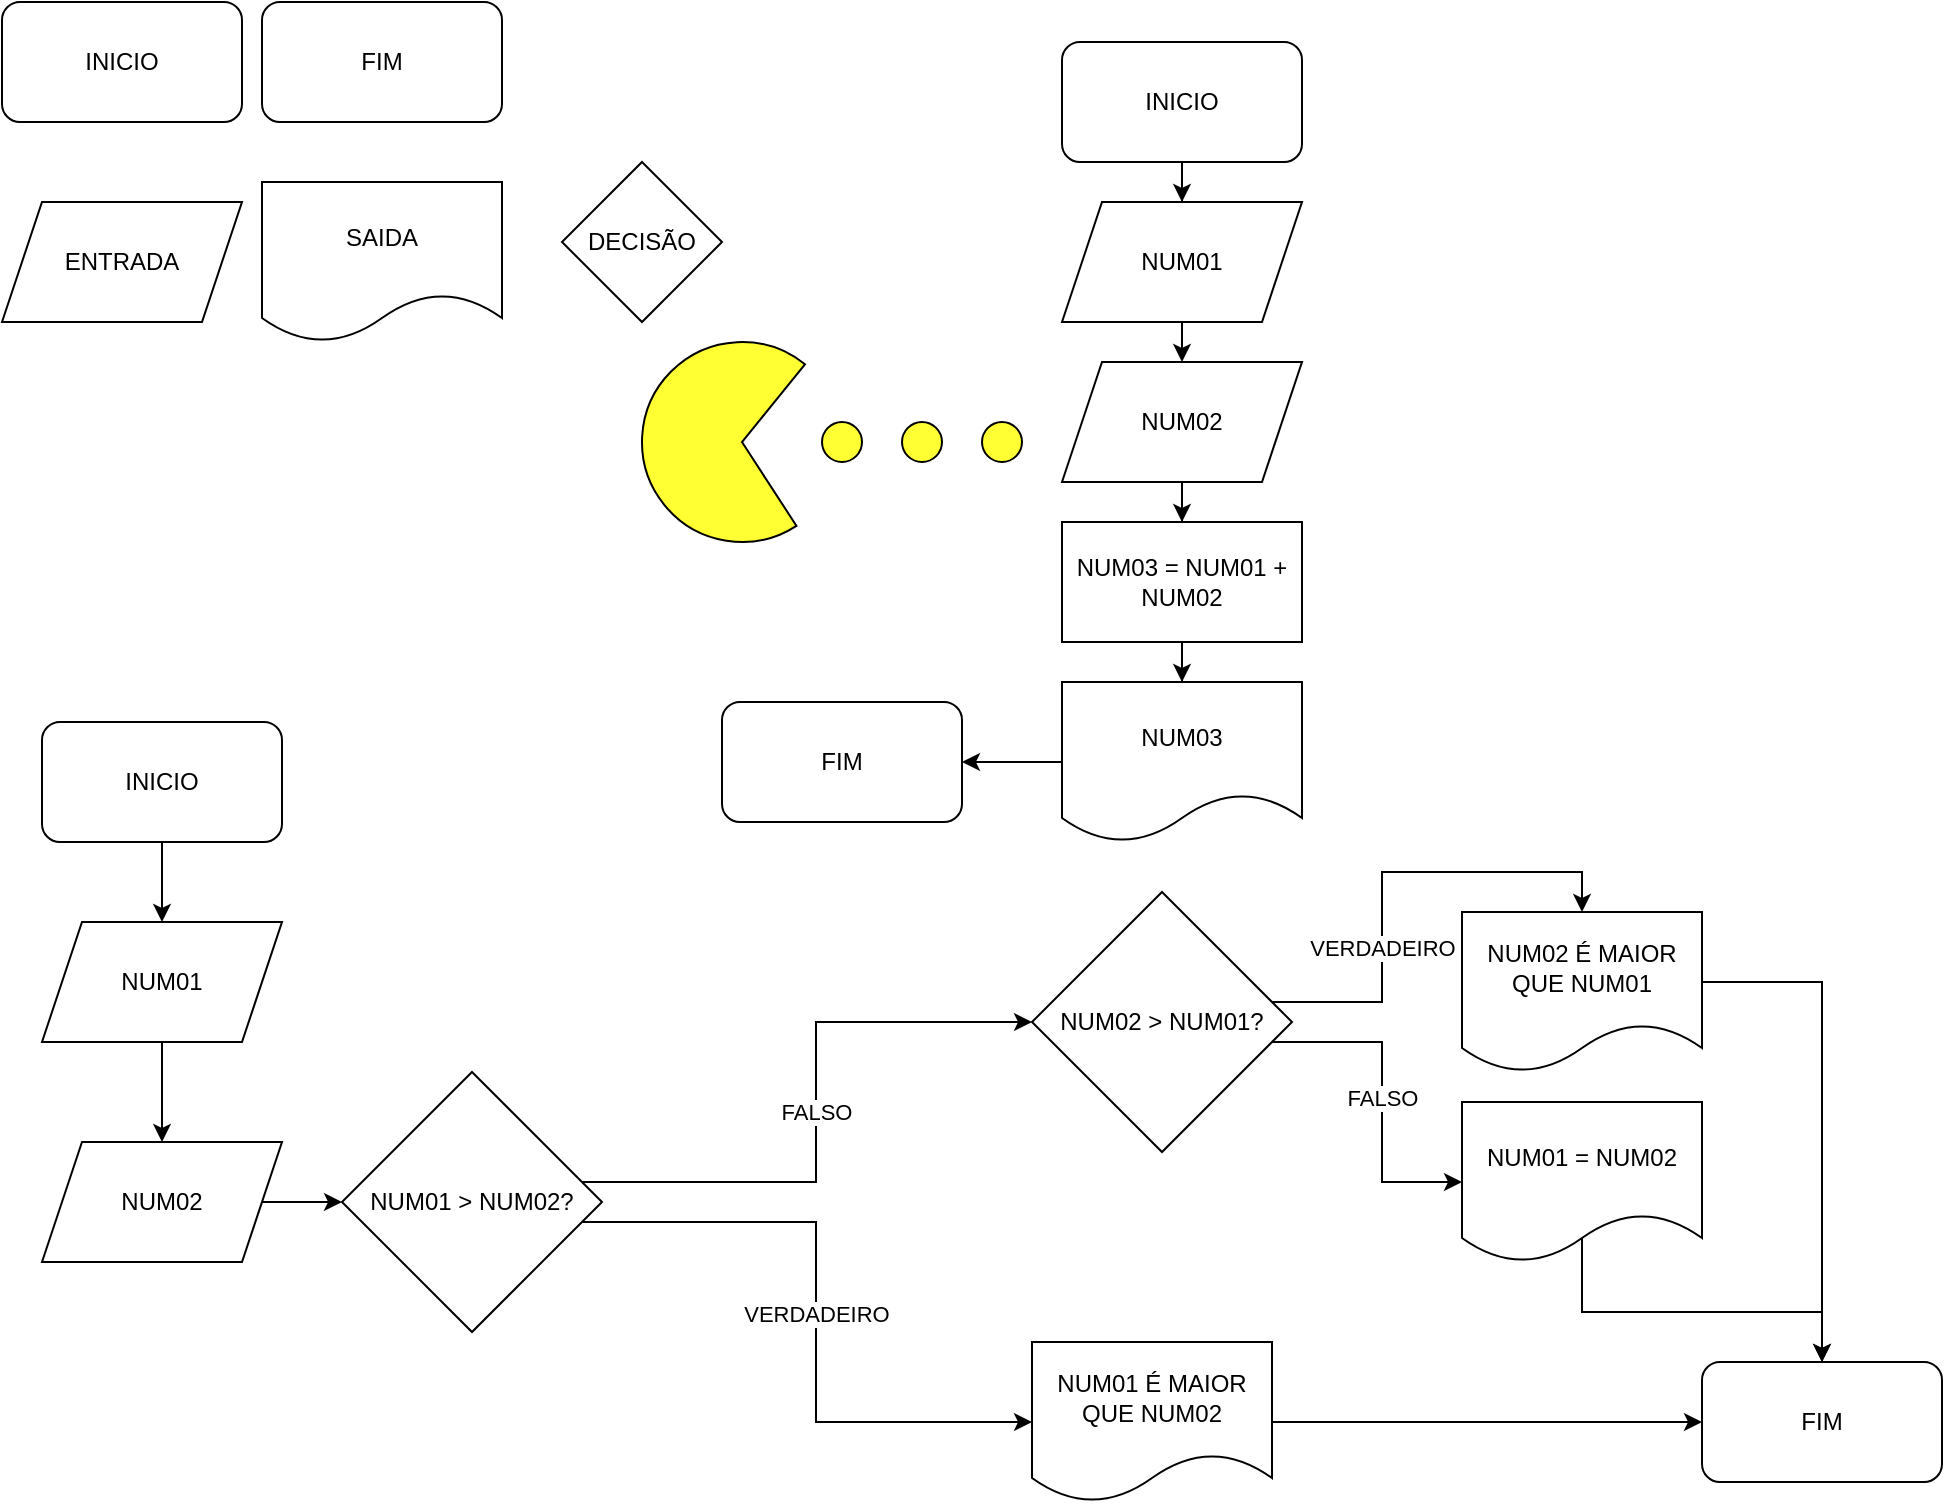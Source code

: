 <mxfile version="17.1.3" type="github"><diagram id="b9QGxuBSLFQ8rvJGyTGc" name="Page-1"><mxGraphModel dx="914" dy="493" grid="1" gridSize="10" guides="1" tooltips="1" connect="1" arrows="1" fold="1" page="1" pageScale="1" pageWidth="827" pageHeight="1169" math="0" shadow="0"><root><mxCell id="0"/><mxCell id="1" parent="0"/><mxCell id="3aRN2a9NtpHdeBiv67i--1" value="INICIO" style="rounded=1;whiteSpace=wrap;html=1;" vertex="1" parent="1"><mxGeometry x="10" y="10" width="120" height="60" as="geometry"/></mxCell><mxCell id="3aRN2a9NtpHdeBiv67i--2" value="FIM" style="rounded=1;whiteSpace=wrap;html=1;" vertex="1" parent="1"><mxGeometry x="140" y="10" width="120" height="60" as="geometry"/></mxCell><mxCell id="3aRN2a9NtpHdeBiv67i--4" value="ENTRADA" style="shape=parallelogram;perimeter=parallelogramPerimeter;whiteSpace=wrap;html=1;fixedSize=1;" vertex="1" parent="1"><mxGeometry x="10" y="110" width="120" height="60" as="geometry"/></mxCell><mxCell id="3aRN2a9NtpHdeBiv67i--8" value="DECISÃO" style="rhombus;whiteSpace=wrap;html=1;" vertex="1" parent="1"><mxGeometry x="290" y="90" width="80" height="80" as="geometry"/></mxCell><mxCell id="3aRN2a9NtpHdeBiv67i--9" value="SAIDA" style="shape=document;whiteSpace=wrap;html=1;boundedLbl=1;" vertex="1" parent="1"><mxGeometry x="140" y="100" width="120" height="80" as="geometry"/></mxCell><mxCell id="3aRN2a9NtpHdeBiv67i--18" style="edgeStyle=orthogonalEdgeStyle;rounded=0;orthogonalLoop=1;jettySize=auto;html=1;" edge="1" parent="1" source="3aRN2a9NtpHdeBiv67i--10" target="3aRN2a9NtpHdeBiv67i--13"><mxGeometry relative="1" as="geometry"/></mxCell><mxCell id="3aRN2a9NtpHdeBiv67i--19" style="edgeStyle=orthogonalEdgeStyle;rounded=0;orthogonalLoop=1;jettySize=auto;html=1;" edge="1" parent="1" source="3aRN2a9NtpHdeBiv67i--10" target="3aRN2a9NtpHdeBiv67i--17"><mxGeometry relative="1" as="geometry"/></mxCell><mxCell id="3aRN2a9NtpHdeBiv67i--10" value="INICIO" style="rounded=1;whiteSpace=wrap;html=1;" vertex="1" parent="1"><mxGeometry x="540" y="30" width="120" height="60" as="geometry"/></mxCell><mxCell id="3aRN2a9NtpHdeBiv67i--13" value="NUM01" style="shape=parallelogram;perimeter=parallelogramPerimeter;whiteSpace=wrap;html=1;fixedSize=1;" vertex="1" parent="1"><mxGeometry x="540" y="110" width="120" height="60" as="geometry"/></mxCell><mxCell id="3aRN2a9NtpHdeBiv67i--27" style="edgeStyle=orthogonalEdgeStyle;rounded=0;orthogonalLoop=1;jettySize=auto;html=1;exitX=0.5;exitY=1;exitDx=0;exitDy=0;" edge="1" parent="1" source="3aRN2a9NtpHdeBiv67i--17" target="3aRN2a9NtpHdeBiv67i--7"><mxGeometry relative="1" as="geometry"/></mxCell><mxCell id="3aRN2a9NtpHdeBiv67i--17" value="&lt;div&gt;NUM02&lt;/div&gt;" style="shape=parallelogram;perimeter=parallelogramPerimeter;whiteSpace=wrap;html=1;fixedSize=1;" vertex="1" parent="1"><mxGeometry x="540" y="190" width="120" height="60" as="geometry"/></mxCell><mxCell id="3aRN2a9NtpHdeBiv67i--29" style="edgeStyle=orthogonalEdgeStyle;rounded=0;orthogonalLoop=1;jettySize=auto;html=1;" edge="1" parent="1" source="3aRN2a9NtpHdeBiv67i--23" target="3aRN2a9NtpHdeBiv67i--24"><mxGeometry relative="1" as="geometry"/></mxCell><mxCell id="3aRN2a9NtpHdeBiv67i--23" value="NUM03" style="shape=document;whiteSpace=wrap;html=1;boundedLbl=1;" vertex="1" parent="1"><mxGeometry x="540" y="350" width="120" height="80" as="geometry"/></mxCell><mxCell id="3aRN2a9NtpHdeBiv67i--24" value="FIM" style="rounded=1;whiteSpace=wrap;html=1;" vertex="1" parent="1"><mxGeometry x="370" y="360" width="120" height="60" as="geometry"/></mxCell><mxCell id="3aRN2a9NtpHdeBiv67i--28" style="edgeStyle=orthogonalEdgeStyle;rounded=0;orthogonalLoop=1;jettySize=auto;html=1;entryX=0.5;entryY=0;entryDx=0;entryDy=0;" edge="1" parent="1" source="3aRN2a9NtpHdeBiv67i--7" target="3aRN2a9NtpHdeBiv67i--23"><mxGeometry relative="1" as="geometry"/></mxCell><mxCell id="3aRN2a9NtpHdeBiv67i--7" value="NUM03 = NUM01 + NUM02" style="rounded=0;whiteSpace=wrap;html=1;" vertex="1" parent="1"><mxGeometry x="540" y="270" width="120" height="60" as="geometry"/></mxCell><mxCell id="3aRN2a9NtpHdeBiv67i--31" value="" style="verticalLabelPosition=bottom;verticalAlign=top;html=1;shape=mxgraph.basic.pie;startAngle=0.2;endAngle=0.9;rotation=75;fillColor=#FFFF33;" vertex="1" parent="1"><mxGeometry x="330" y="180" width="100" height="100" as="geometry"/></mxCell><mxCell id="3aRN2a9NtpHdeBiv67i--33" value="" style="verticalLabelPosition=bottom;verticalAlign=top;html=1;shape=mxgraph.flowchart.on-page_reference;fillColor=#FFFF33;" vertex="1" parent="1"><mxGeometry x="420" y="220" width="20" height="20" as="geometry"/></mxCell><mxCell id="3aRN2a9NtpHdeBiv67i--34" value="" style="verticalLabelPosition=bottom;verticalAlign=top;html=1;shape=mxgraph.flowchart.on-page_reference;fillColor=#FFFF33;" vertex="1" parent="1"><mxGeometry x="460" y="220" width="20" height="20" as="geometry"/></mxCell><mxCell id="3aRN2a9NtpHdeBiv67i--35" value="" style="verticalLabelPosition=bottom;verticalAlign=top;html=1;shape=mxgraph.flowchart.on-page_reference;fillColor=#FFFF33;" vertex="1" parent="1"><mxGeometry x="500" y="220" width="20" height="20" as="geometry"/></mxCell><mxCell id="3aRN2a9NtpHdeBiv67i--40" style="edgeStyle=orthogonalEdgeStyle;rounded=0;orthogonalLoop=1;jettySize=auto;html=1;entryX=0.5;entryY=0;entryDx=0;entryDy=0;" edge="1" parent="1" source="3aRN2a9NtpHdeBiv67i--37" target="3aRN2a9NtpHdeBiv67i--38"><mxGeometry relative="1" as="geometry"/></mxCell><mxCell id="3aRN2a9NtpHdeBiv67i--37" value="INICIO" style="rounded=1;whiteSpace=wrap;html=1;" vertex="1" parent="1"><mxGeometry x="30" y="370" width="120" height="60" as="geometry"/></mxCell><mxCell id="3aRN2a9NtpHdeBiv67i--41" style="edgeStyle=orthogonalEdgeStyle;rounded=0;orthogonalLoop=1;jettySize=auto;html=1;" edge="1" parent="1" source="3aRN2a9NtpHdeBiv67i--38" target="3aRN2a9NtpHdeBiv67i--39"><mxGeometry relative="1" as="geometry"/></mxCell><mxCell id="3aRN2a9NtpHdeBiv67i--38" value="NUM01" style="shape=parallelogram;perimeter=parallelogramPerimeter;whiteSpace=wrap;html=1;fixedSize=1;" vertex="1" parent="1"><mxGeometry x="30" y="470" width="120" height="60" as="geometry"/></mxCell><mxCell id="3aRN2a9NtpHdeBiv67i--43" style="edgeStyle=orthogonalEdgeStyle;rounded=0;orthogonalLoop=1;jettySize=auto;html=1;" edge="1" parent="1" source="3aRN2a9NtpHdeBiv67i--39"><mxGeometry relative="1" as="geometry"><mxPoint x="180" y="610.059" as="targetPoint"/></mxGeometry></mxCell><mxCell id="3aRN2a9NtpHdeBiv67i--39" value="&lt;div&gt;NUM02&lt;/div&gt;" style="shape=parallelogram;perimeter=parallelogramPerimeter;whiteSpace=wrap;html=1;fixedSize=1;" vertex="1" parent="1"><mxGeometry x="30" y="580" width="120" height="60" as="geometry"/></mxCell><mxCell id="3aRN2a9NtpHdeBiv67i--58" value="VERDADEIRO" style="edgeStyle=orthogonalEdgeStyle;rounded=0;orthogonalLoop=1;jettySize=auto;html=1;" edge="1" parent="1" source="3aRN2a9NtpHdeBiv67i--44" target="3aRN2a9NtpHdeBiv67i--52"><mxGeometry relative="1" as="geometry"><Array as="points"><mxPoint x="417" y="620"/><mxPoint x="417" y="720"/></Array></mxGeometry></mxCell><mxCell id="3aRN2a9NtpHdeBiv67i--59" value="FALSO" style="edgeStyle=orthogonalEdgeStyle;rounded=0;orthogonalLoop=1;jettySize=auto;html=1;" edge="1" parent="1" source="3aRN2a9NtpHdeBiv67i--44" target="3aRN2a9NtpHdeBiv67i--60"><mxGeometry relative="1" as="geometry"><mxPoint x="530" y="510.059" as="targetPoint"/><Array as="points"><mxPoint x="417" y="600"/><mxPoint x="417" y="520"/></Array></mxGeometry></mxCell><mxCell id="3aRN2a9NtpHdeBiv67i--44" value="NUM01 &amp;gt; NUM02?" style="rhombus;whiteSpace=wrap;html=1;" vertex="1" parent="1"><mxGeometry x="180" y="545" width="130" height="130" as="geometry"/></mxCell><mxCell id="3aRN2a9NtpHdeBiv67i--57" value="VERDADEIRO" style="edgeStyle=orthogonalEdgeStyle;rounded=0;orthogonalLoop=1;jettySize=auto;html=1;entryX=0.5;entryY=0;entryDx=0;entryDy=0;" edge="1" parent="1" source="3aRN2a9NtpHdeBiv67i--60" target="3aRN2a9NtpHdeBiv67i--62"><mxGeometry x="-0.318" relative="1" as="geometry"><mxPoint x="650" y="510.059" as="sourcePoint"/><Array as="points"><mxPoint x="700" y="510"/><mxPoint x="700" y="445"/><mxPoint x="800" y="445"/></Array><mxPoint as="offset"/></mxGeometry></mxCell><mxCell id="3aRN2a9NtpHdeBiv67i--55" style="edgeStyle=orthogonalEdgeStyle;rounded=0;orthogonalLoop=1;jettySize=auto;html=1;" edge="1" parent="1" source="3aRN2a9NtpHdeBiv67i--52" target="3aRN2a9NtpHdeBiv67i--54"><mxGeometry relative="1" as="geometry"><mxPoint x="760" y="710" as="targetPoint"/></mxGeometry></mxCell><mxCell id="3aRN2a9NtpHdeBiv67i--52" value="NUM01 É MAIOR QUE NUM02" style="shape=document;whiteSpace=wrap;html=1;boundedLbl=1;" vertex="1" parent="1"><mxGeometry x="525" y="680" width="120" height="80" as="geometry"/></mxCell><mxCell id="3aRN2a9NtpHdeBiv67i--54" value="FIM" style="rounded=1;whiteSpace=wrap;html=1;" vertex="1" parent="1"><mxGeometry x="860" y="690" width="120" height="60" as="geometry"/></mxCell><mxCell id="3aRN2a9NtpHdeBiv67i--65" value="FALSO" style="edgeStyle=orthogonalEdgeStyle;rounded=0;orthogonalLoop=1;jettySize=auto;html=1;" edge="1" parent="1" source="3aRN2a9NtpHdeBiv67i--60" target="3aRN2a9NtpHdeBiv67i--64"><mxGeometry relative="1" as="geometry"><Array as="points"><mxPoint x="700" y="530"/><mxPoint x="700" y="600"/></Array></mxGeometry></mxCell><mxCell id="3aRN2a9NtpHdeBiv67i--60" value="NUM02 &amp;gt; NUM01?" style="rhombus;whiteSpace=wrap;html=1;" vertex="1" parent="1"><mxGeometry x="525" y="455" width="130" height="130" as="geometry"/></mxCell><mxCell id="3aRN2a9NtpHdeBiv67i--63" style="edgeStyle=orthogonalEdgeStyle;rounded=0;orthogonalLoop=1;jettySize=auto;html=1;" edge="1" parent="1" source="3aRN2a9NtpHdeBiv67i--62" target="3aRN2a9NtpHdeBiv67i--54"><mxGeometry relative="1" as="geometry"><Array as="points"><mxPoint x="800" y="500"/><mxPoint x="920" y="500"/></Array></mxGeometry></mxCell><mxCell id="3aRN2a9NtpHdeBiv67i--62" value="&lt;div&gt;NUM02 É MAIOR QUE NUM01&lt;/div&gt;" style="shape=document;whiteSpace=wrap;html=1;boundedLbl=1;" vertex="1" parent="1"><mxGeometry x="740" y="465" width="120" height="80" as="geometry"/></mxCell><mxCell id="3aRN2a9NtpHdeBiv67i--66" style="edgeStyle=orthogonalEdgeStyle;rounded=0;orthogonalLoop=1;jettySize=auto;html=1;exitX=0.5;exitY=0.625;exitDx=0;exitDy=0;exitPerimeter=0;" edge="1" parent="1" source="3aRN2a9NtpHdeBiv67i--64" target="3aRN2a9NtpHdeBiv67i--54"><mxGeometry relative="1" as="geometry"/></mxCell><mxCell id="3aRN2a9NtpHdeBiv67i--64" value="NUM01 = NUM02" style="shape=document;whiteSpace=wrap;html=1;boundedLbl=1;" vertex="1" parent="1"><mxGeometry x="740" y="560" width="120" height="80" as="geometry"/></mxCell></root></mxGraphModel></diagram></mxfile>